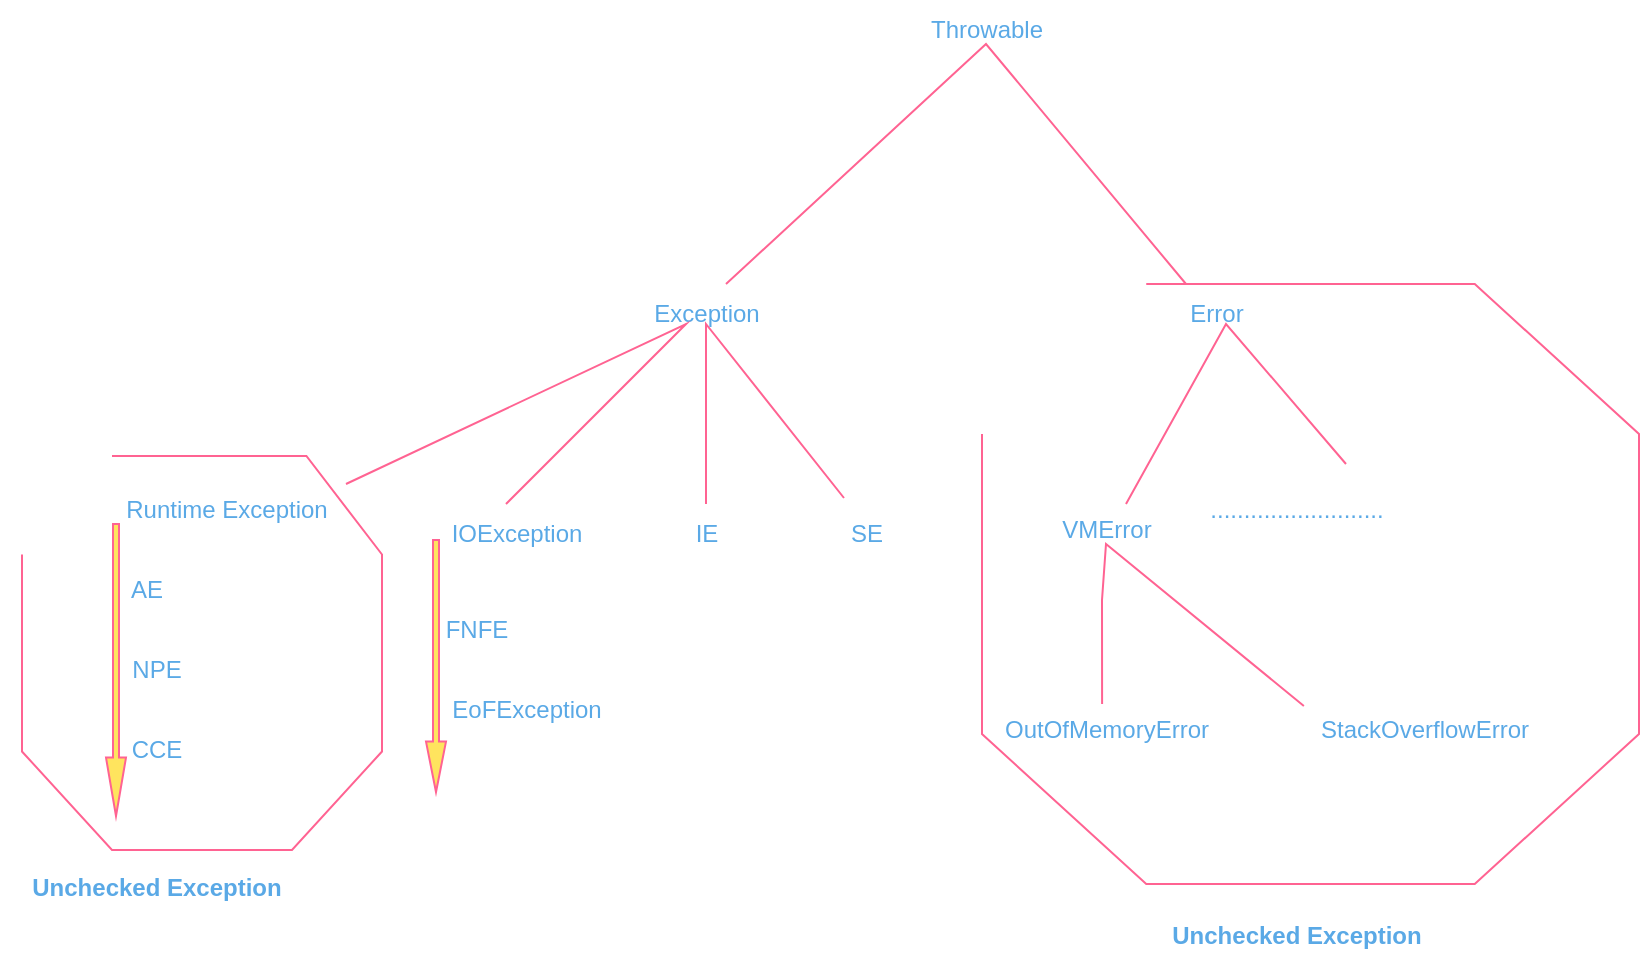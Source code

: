 <mxfile version="22.1.22" type="embed">
  <diagram id="23iRSUPoRavnBvh4doch" name="Page-1">
    <mxGraphModel dx="1924" dy="770" grid="1" gridSize="12" guides="1" tooltips="1" connect="1" arrows="1" fold="1" page="1" pageScale="1" pageWidth="827" pageHeight="1169" math="0" shadow="0">
      <root>
        <mxCell id="0" />
        <mxCell id="1" parent="0" />
        <mxCell id="2" value="Throwable" style="text;html=1;align=center;verticalAlign=middle;resizable=0;points=[];autosize=1;strokeColor=none;fillColor=none;labelBackgroundColor=none;fontColor=#5AA9E6;" parent="1" vertex="1">
          <mxGeometry x="370" y="48" width="80" height="30" as="geometry" />
        </mxCell>
        <mxCell id="3" value="" style="endArrow=none;html=1;rounded=0;labelBackgroundColor=none;strokeColor=#FF6392;fontColor=default;" parent="1" edge="1">
          <mxGeometry width="50" height="50" relative="1" as="geometry">
            <mxPoint x="280" y="190" as="sourcePoint" />
            <mxPoint x="510" y="190" as="targetPoint" />
            <Array as="points">
              <mxPoint x="410" y="70" />
            </Array>
          </mxGeometry>
        </mxCell>
        <mxCell id="4" value="Exception" style="text;html=1;align=center;verticalAlign=middle;resizable=0;points=[];autosize=1;strokeColor=none;fillColor=none;labelBackgroundColor=none;fontColor=#5AA9E6;" parent="1" vertex="1">
          <mxGeometry x="230" y="190" width="80" height="30" as="geometry" />
        </mxCell>
        <mxCell id="5" value="Error" style="text;html=1;align=center;verticalAlign=middle;resizable=0;points=[];autosize=1;strokeColor=none;fillColor=none;labelBackgroundColor=none;fontColor=#5AA9E6;" parent="1" vertex="1">
          <mxGeometry x="500" y="190" width="50" height="30" as="geometry" />
        </mxCell>
        <mxCell id="6" value="" style="endArrow=none;html=1;rounded=0;labelBackgroundColor=none;strokeColor=#FF6392;fontColor=default;" parent="1" edge="1">
          <mxGeometry width="50" height="50" relative="1" as="geometry">
            <mxPoint x="90" y="290" as="sourcePoint" />
            <mxPoint x="170" y="300" as="targetPoint" />
            <Array as="points">
              <mxPoint x="260" y="210" />
            </Array>
          </mxGeometry>
        </mxCell>
        <mxCell id="7" value="" style="endArrow=none;html=1;rounded=0;entryX=0.225;entryY=-0.1;entryDx=0;entryDy=0;entryPerimeter=0;labelBackgroundColor=none;strokeColor=#FF6392;fontColor=default;" parent="1" source="10" target="11" edge="1">
          <mxGeometry width="50" height="50" relative="1" as="geometry">
            <mxPoint x="260" y="330" as="sourcePoint" />
            <mxPoint x="380" y="320" as="targetPoint" />
            <Array as="points">
              <mxPoint x="270" y="210" />
            </Array>
          </mxGeometry>
        </mxCell>
        <mxCell id="8" value="Runtime Exception" style="text;html=1;align=center;verticalAlign=middle;resizable=0;points=[];autosize=1;strokeColor=none;fillColor=none;labelBackgroundColor=none;fontColor=#5AA9E6;" parent="1" vertex="1">
          <mxGeometry x="-30" y="288" width="120" height="30" as="geometry" />
        </mxCell>
        <mxCell id="9" value="IOException" style="text;html=1;align=center;verticalAlign=middle;resizable=0;points=[];autosize=1;strokeColor=none;fillColor=none;labelBackgroundColor=none;fontColor=#5AA9E6;" parent="1" vertex="1">
          <mxGeometry x="130" y="300" width="90" height="30" as="geometry" />
        </mxCell>
        <mxCell id="11" value="SE" style="text;html=1;align=center;verticalAlign=middle;resizable=0;points=[];autosize=1;strokeColor=none;fillColor=none;labelBackgroundColor=none;fontColor=#5AA9E6;" parent="1" vertex="1">
          <mxGeometry x="330" y="300" width="40" height="30" as="geometry" />
        </mxCell>
        <mxCell id="12" value="" style="endArrow=none;html=1;rounded=0;labelBackgroundColor=none;strokeColor=#FF6392;fontColor=default;" parent="1" target="10" edge="1">
          <mxGeometry width="50" height="50" relative="1" as="geometry">
            <mxPoint x="260" y="330" as="sourcePoint" />
            <mxPoint x="380" y="320" as="targetPoint" />
            <Array as="points" />
          </mxGeometry>
        </mxCell>
        <mxCell id="10" value="IE" style="text;html=1;align=center;verticalAlign=middle;resizable=0;points=[];autosize=1;strokeColor=none;fillColor=none;labelBackgroundColor=none;fontColor=#5AA9E6;" parent="1" vertex="1">
          <mxGeometry x="255" y="300" width="30" height="30" as="geometry" />
        </mxCell>
        <mxCell id="13" value="" style="endArrow=none;html=1;rounded=0;labelBackgroundColor=none;strokeColor=#FF6392;fontColor=default;" parent="1" edge="1">
          <mxGeometry width="50" height="50" relative="1" as="geometry">
            <mxPoint x="480" y="300" as="sourcePoint" />
            <mxPoint x="590" y="280" as="targetPoint" />
            <Array as="points">
              <mxPoint x="530" y="210" />
            </Array>
          </mxGeometry>
        </mxCell>
        <mxCell id="14" value="VMError" style="text;html=1;align=center;verticalAlign=middle;resizable=0;points=[];autosize=1;strokeColor=none;fillColor=none;labelBackgroundColor=none;fontColor=#5AA9E6;" parent="1" vertex="1">
          <mxGeometry x="435" y="298" width="70" height="30" as="geometry" />
        </mxCell>
        <mxCell id="15" value=".........................." style="text;html=1;align=center;verticalAlign=middle;resizable=0;points=[];autosize=1;strokeColor=none;fillColor=none;labelBackgroundColor=none;fontColor=#5AA9E6;" parent="1" vertex="1">
          <mxGeometry x="510" y="288" width="110" height="30" as="geometry" />
        </mxCell>
        <mxCell id="16" value="" style="shape=singleArrow;direction=south;whiteSpace=wrap;html=1;labelBackgroundColor=none;fillColor=#FFE45E;strokeColor=#FF6392;fontColor=#5AA9E6;" parent="1" vertex="1">
          <mxGeometry x="-30" y="310" width="10" height="146" as="geometry" />
        </mxCell>
        <mxCell id="17" value="AE" style="text;html=1;align=center;verticalAlign=middle;resizable=0;points=[];autosize=1;strokeColor=none;fillColor=none;labelBackgroundColor=none;fontColor=#5AA9E6;" parent="1" vertex="1">
          <mxGeometry x="-30" y="328" width="40" height="30" as="geometry" />
        </mxCell>
        <mxCell id="18" value="NPE" style="text;html=1;align=center;verticalAlign=middle;resizable=0;points=[];autosize=1;strokeColor=none;fillColor=none;labelBackgroundColor=none;fontColor=#5AA9E6;" parent="1" vertex="1">
          <mxGeometry x="-30" y="368" width="50" height="30" as="geometry" />
        </mxCell>
        <mxCell id="19" value="CCE" style="text;html=1;align=center;verticalAlign=middle;resizable=0;points=[];autosize=1;strokeColor=none;fillColor=none;labelBackgroundColor=none;fontColor=#5AA9E6;" parent="1" vertex="1">
          <mxGeometry x="-30" y="408" width="50" height="30" as="geometry" />
        </mxCell>
        <mxCell id="20" value="" style="shape=singleArrow;direction=south;whiteSpace=wrap;html=1;labelBackgroundColor=none;fillColor=#FFE45E;strokeColor=#FF6392;fontColor=#5AA9E6;" parent="1" vertex="1">
          <mxGeometry x="130" y="318" width="10" height="126" as="geometry" />
        </mxCell>
        <mxCell id="21" value="FNFE" style="text;html=1;align=center;verticalAlign=middle;resizable=0;points=[];autosize=1;strokeColor=none;fillColor=none;labelBackgroundColor=none;fontColor=#5AA9E6;" parent="1" vertex="1">
          <mxGeometry x="130" y="348" width="50" height="30" as="geometry" />
        </mxCell>
        <mxCell id="22" value="EoFException" style="text;html=1;align=center;verticalAlign=middle;resizable=0;points=[];autosize=1;strokeColor=none;fillColor=none;labelBackgroundColor=none;fontColor=#5AA9E6;" parent="1" vertex="1">
          <mxGeometry x="130" y="388" width="100" height="30" as="geometry" />
        </mxCell>
        <mxCell id="23" value="" style="endArrow=none;html=1;rounded=0;exitX=0.485;exitY=0.067;exitDx=0;exitDy=0;exitPerimeter=0;labelBackgroundColor=none;strokeColor=#FF6392;fontColor=default;entryX=0.038;entryY=0.1;entryDx=0;entryDy=0;entryPerimeter=0;" parent="1" source="24" edge="1" target="25">
          <mxGeometry width="50" height="50" relative="1" as="geometry">
            <mxPoint x="420" y="390" as="sourcePoint" />
            <mxPoint x="570" y="420" as="targetPoint" />
            <Array as="points">
              <mxPoint x="468" y="348" />
              <mxPoint x="470" y="320" />
            </Array>
          </mxGeometry>
        </mxCell>
        <mxCell id="24" value="OutOfMemoryError" style="text;html=1;align=center;verticalAlign=middle;resizable=0;points=[];autosize=1;strokeColor=none;fillColor=none;labelBackgroundColor=none;fontColor=#5AA9E6;" parent="1" vertex="1">
          <mxGeometry x="405" y="398" width="130" height="30" as="geometry" />
        </mxCell>
        <mxCell id="25" value="StackOverflowError" style="text;html=1;align=center;verticalAlign=middle;resizable=0;points=[];autosize=1;strokeColor=none;fillColor=none;labelBackgroundColor=none;fontColor=#5AA9E6;" parent="1" vertex="1">
          <mxGeometry x="564" y="398" width="130" height="30" as="geometry" />
        </mxCell>
        <mxCell id="28" value="" style="verticalLabelPosition=bottom;verticalAlign=top;html=1;shape=mxgraph.basic.polygon;polyCoords=[[0.25,0],[0.79,0],[1,0.25],[1,0.75],[0.75,1],[0.25,1],[0,0.75],[0,0.25]];polyline=1;fillColor=none;strokeColor=#FF6392;fontColor=#5AA9E6;" vertex="1" parent="1">
          <mxGeometry x="-72" y="276" width="180" height="197" as="geometry" />
        </mxCell>
        <mxCell id="29" value="&lt;b&gt;Unchecked Exception&lt;/b&gt;" style="text;html=1;align=center;verticalAlign=middle;resizable=0;points=[];autosize=1;strokeColor=none;fillColor=none;fontColor=#5AA9E6;" vertex="1" parent="1">
          <mxGeometry x="-83" y="480" width="156" height="24" as="geometry" />
        </mxCell>
        <mxCell id="30" value="" style="verticalLabelPosition=bottom;verticalAlign=top;html=1;shape=mxgraph.basic.polygon;polyCoords=[[0.25,0],[0.75,0],[1,0.25],[1,0.75],[0.75,1],[0.25,1],[0,0.75],[0,0.25]];polyline=1;fillColor=none;strokeColor=#FF6392;fontColor=#5AA9E6;" vertex="1" parent="1">
          <mxGeometry x="408" y="190" width="328.5" height="300" as="geometry" />
        </mxCell>
        <mxCell id="32" value="&lt;b&gt;Unchecked Exception&lt;/b&gt;" style="text;html=1;align=center;verticalAlign=middle;resizable=0;points=[];autosize=1;strokeColor=none;fillColor=none;fontColor=#5AA9E6;" vertex="1" parent="1">
          <mxGeometry x="487" y="504" width="156" height="24" as="geometry" />
        </mxCell>
      </root>
    </mxGraphModel>
  </diagram>
</mxfile>
